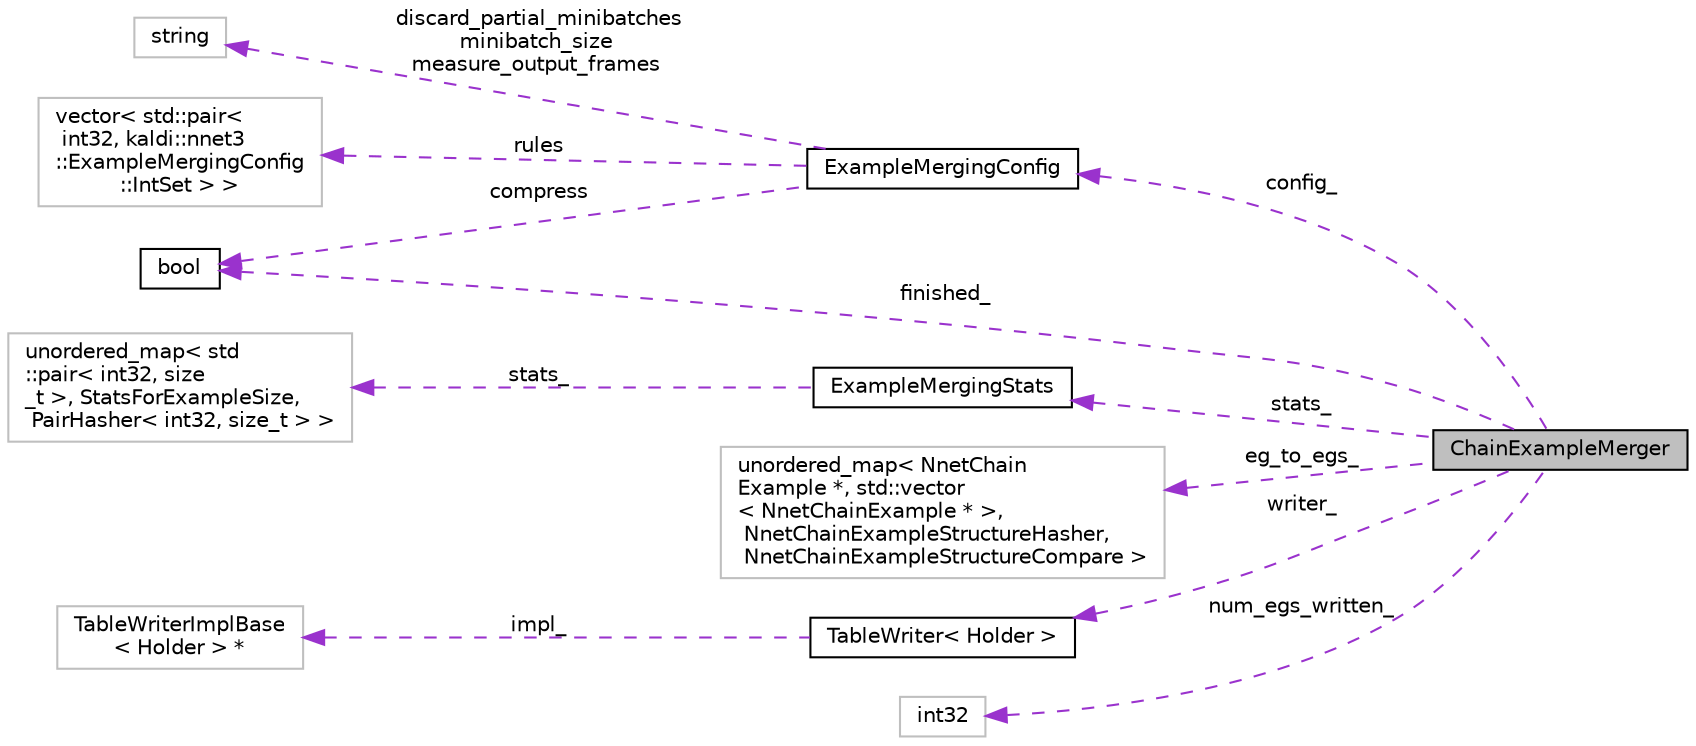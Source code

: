 digraph "ChainExampleMerger"
{
  edge [fontname="Helvetica",fontsize="10",labelfontname="Helvetica",labelfontsize="10"];
  node [fontname="Helvetica",fontsize="10",shape=record];
  rankdir="LR";
  Node1 [label="ChainExampleMerger",height=0.2,width=0.4,color="black", fillcolor="grey75", style="filled", fontcolor="black"];
  Node2 -> Node1 [dir="back",color="darkorchid3",fontsize="10",style="dashed",label=" config_" ,fontname="Helvetica"];
  Node2 [label="ExampleMergingConfig",height=0.2,width=0.4,color="black", fillcolor="white", style="filled",URL="$classkaldi_1_1nnet3_1_1ExampleMergingConfig.html"];
  Node3 -> Node2 [dir="back",color="darkorchid3",fontsize="10",style="dashed",label=" discard_partial_minibatches\nminibatch_size\nmeasure_output_frames" ,fontname="Helvetica"];
  Node3 [label="string",height=0.2,width=0.4,color="grey75", fillcolor="white", style="filled"];
  Node4 -> Node2 [dir="back",color="darkorchid3",fontsize="10",style="dashed",label=" compress" ,fontname="Helvetica"];
  Node4 [label="bool",height=0.2,width=0.4,color="black", fillcolor="white", style="filled",URL="$classbool.html"];
  Node5 -> Node2 [dir="back",color="darkorchid3",fontsize="10",style="dashed",label=" rules" ,fontname="Helvetica"];
  Node5 [label="vector\< std::pair\<\l int32, kaldi::nnet3\l::ExampleMergingConfig\l::IntSet \> \>",height=0.2,width=0.4,color="grey75", fillcolor="white", style="filled"];
  Node6 -> Node1 [dir="back",color="darkorchid3",fontsize="10",style="dashed",label=" stats_" ,fontname="Helvetica"];
  Node6 [label="ExampleMergingStats",height=0.2,width=0.4,color="black", fillcolor="white", style="filled",URL="$classkaldi_1_1nnet3_1_1ExampleMergingStats.html",tooltip="This class is responsible for storing, and displaying in log messages, statistics about how examples ..."];
  Node7 -> Node6 [dir="back",color="darkorchid3",fontsize="10",style="dashed",label=" stats_" ,fontname="Helvetica"];
  Node7 [label="unordered_map\< std\l::pair\< int32, size\l_t \>, StatsForExampleSize,\l PairHasher\< int32, size_t \> \>",height=0.2,width=0.4,color="grey75", fillcolor="white", style="filled"];
  Node8 -> Node1 [dir="back",color="darkorchid3",fontsize="10",style="dashed",label=" eg_to_egs_" ,fontname="Helvetica"];
  Node8 [label="unordered_map\< NnetChain\lExample *, std::vector\l\< NnetChainExample * \>,\l NnetChainExampleStructureHasher,\l NnetChainExampleStructureCompare \>",height=0.2,width=0.4,color="grey75", fillcolor="white", style="filled"];
  Node4 -> Node1 [dir="back",color="darkorchid3",fontsize="10",style="dashed",label=" finished_" ,fontname="Helvetica"];
  Node9 -> Node1 [dir="back",color="darkorchid3",fontsize="10",style="dashed",label=" writer_" ,fontname="Helvetica"];
  Node9 [label="TableWriter\< Holder \>",height=0.2,width=0.4,color="black", fillcolor="white", style="filled",URL="$classkaldi_1_1TableWriter.html",tooltip="A templated class for writing objects to an archive or script file; see The Table concept..."];
  Node10 -> Node9 [dir="back",color="darkorchid3",fontsize="10",style="dashed",label=" impl_" ,fontname="Helvetica"];
  Node10 [label="TableWriterImplBase\l\< Holder \> *",height=0.2,width=0.4,color="grey75", fillcolor="white", style="filled"];
  Node11 -> Node1 [dir="back",color="darkorchid3",fontsize="10",style="dashed",label=" num_egs_written_" ,fontname="Helvetica"];
  Node11 [label="int32",height=0.2,width=0.4,color="grey75", fillcolor="white", style="filled"];
}
